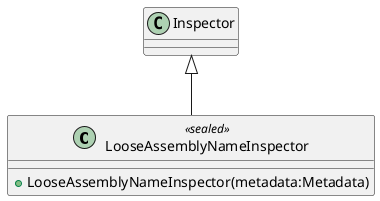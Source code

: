 @startuml
class LooseAssemblyNameInspector <<sealed>> {
    + LooseAssemblyNameInspector(metadata:Metadata)
}
Inspector <|-- LooseAssemblyNameInspector
@enduml
